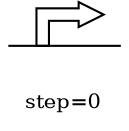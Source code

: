 digraph {
  graph  [labelloc=bottom,labeljust=left,fontsize="10",label="step=0"];
  "48" [shape=promoter,peripheries="1",label="",labelfontcolor=black,color=black];
}